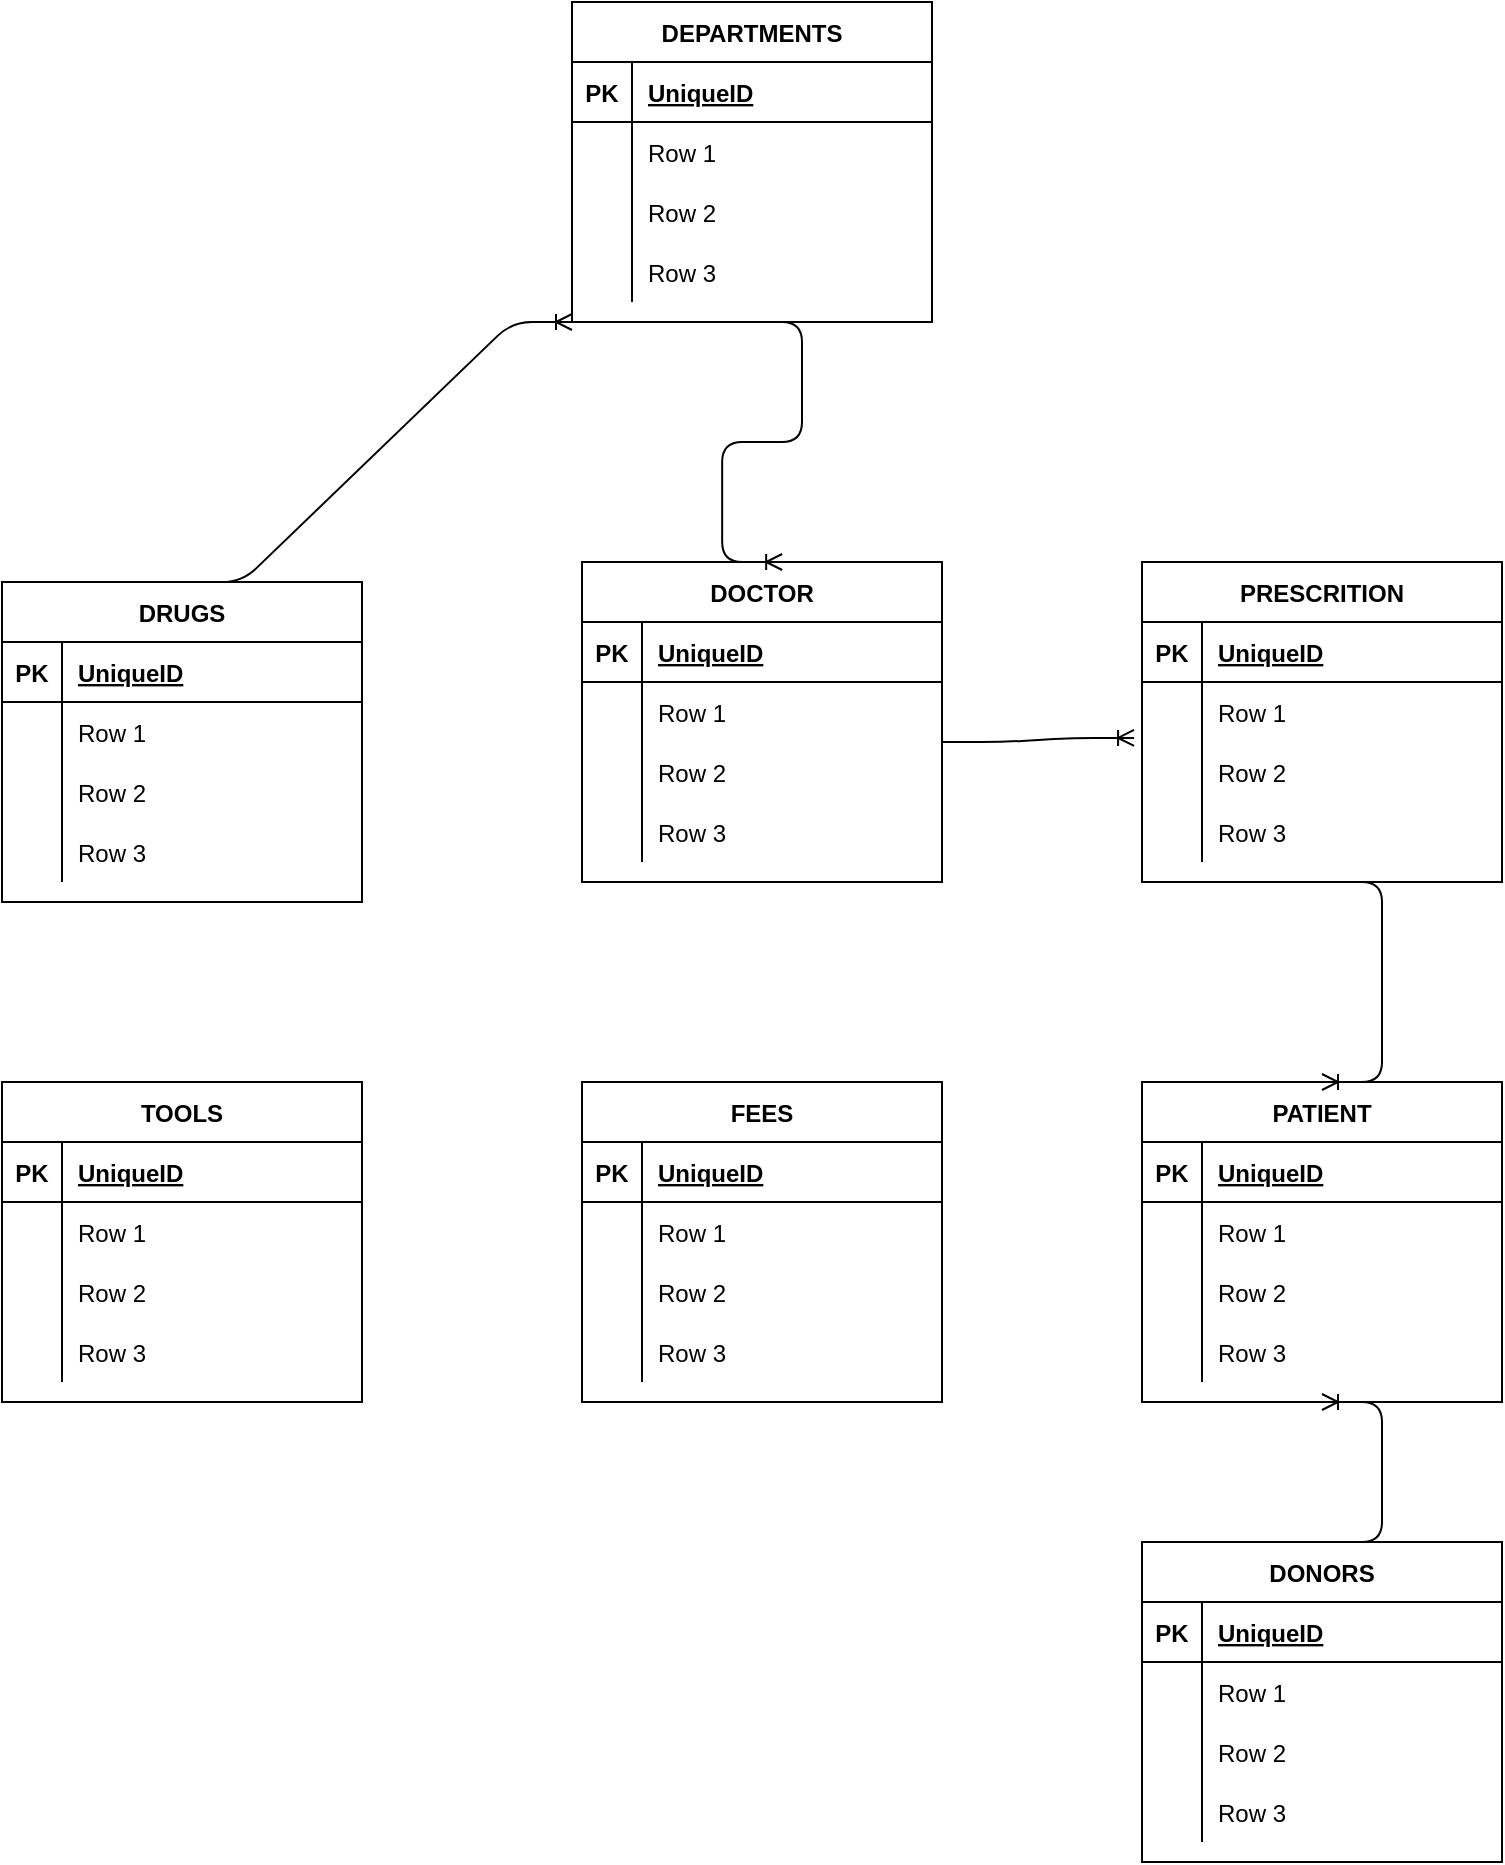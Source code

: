 <mxfile version="14.2.9" type="device"><diagram id="dvraBACmsRMkLH-C02M5" name="Page-1"><mxGraphModel dx="2031" dy="1134" grid="1" gridSize="10" guides="1" tooltips="1" connect="1" arrows="1" fold="1" page="1" pageScale="1" pageWidth="850" pageHeight="1100" math="0" shadow="0"><root><mxCell id="0"/><mxCell id="1" parent="0"/><mxCell id="zn_hY5AfQBHQoUwy9ldw-1" value="DOCTOR" style="shape=table;startSize=30;container=1;collapsible=1;childLayout=tableLayout;fixedRows=1;rowLines=0;fontStyle=1;align=center;resizeLast=1;" vertex="1" parent="1"><mxGeometry x="340" y="330" width="180" height="160" as="geometry"/></mxCell><mxCell id="zn_hY5AfQBHQoUwy9ldw-2" value="" style="shape=partialRectangle;collapsible=0;dropTarget=0;pointerEvents=0;fillColor=none;top=0;left=0;bottom=1;right=0;points=[[0,0.5],[1,0.5]];portConstraint=eastwest;" vertex="1" parent="zn_hY5AfQBHQoUwy9ldw-1"><mxGeometry y="30" width="180" height="30" as="geometry"/></mxCell><mxCell id="zn_hY5AfQBHQoUwy9ldw-3" value="PK" style="shape=partialRectangle;connectable=0;fillColor=none;top=0;left=0;bottom=0;right=0;fontStyle=1;overflow=hidden;" vertex="1" parent="zn_hY5AfQBHQoUwy9ldw-2"><mxGeometry width="30" height="30" as="geometry"/></mxCell><mxCell id="zn_hY5AfQBHQoUwy9ldw-4" value="UniqueID" style="shape=partialRectangle;connectable=0;fillColor=none;top=0;left=0;bottom=0;right=0;align=left;spacingLeft=6;fontStyle=5;overflow=hidden;" vertex="1" parent="zn_hY5AfQBHQoUwy9ldw-2"><mxGeometry x="30" width="150" height="30" as="geometry"/></mxCell><mxCell id="zn_hY5AfQBHQoUwy9ldw-5" value="" style="shape=partialRectangle;collapsible=0;dropTarget=0;pointerEvents=0;fillColor=none;top=0;left=0;bottom=0;right=0;points=[[0,0.5],[1,0.5]];portConstraint=eastwest;" vertex="1" parent="zn_hY5AfQBHQoUwy9ldw-1"><mxGeometry y="60" width="180" height="30" as="geometry"/></mxCell><mxCell id="zn_hY5AfQBHQoUwy9ldw-6" value="" style="shape=partialRectangle;connectable=0;fillColor=none;top=0;left=0;bottom=0;right=0;editable=1;overflow=hidden;" vertex="1" parent="zn_hY5AfQBHQoUwy9ldw-5"><mxGeometry width="30" height="30" as="geometry"/></mxCell><mxCell id="zn_hY5AfQBHQoUwy9ldw-7" value="Row 1" style="shape=partialRectangle;connectable=0;fillColor=none;top=0;left=0;bottom=0;right=0;align=left;spacingLeft=6;overflow=hidden;" vertex="1" parent="zn_hY5AfQBHQoUwy9ldw-5"><mxGeometry x="30" width="150" height="30" as="geometry"/></mxCell><mxCell id="zn_hY5AfQBHQoUwy9ldw-8" value="" style="shape=partialRectangle;collapsible=0;dropTarget=0;pointerEvents=0;fillColor=none;top=0;left=0;bottom=0;right=0;points=[[0,0.5],[1,0.5]];portConstraint=eastwest;" vertex="1" parent="zn_hY5AfQBHQoUwy9ldw-1"><mxGeometry y="90" width="180" height="30" as="geometry"/></mxCell><mxCell id="zn_hY5AfQBHQoUwy9ldw-9" value="" style="shape=partialRectangle;connectable=0;fillColor=none;top=0;left=0;bottom=0;right=0;editable=1;overflow=hidden;" vertex="1" parent="zn_hY5AfQBHQoUwy9ldw-8"><mxGeometry width="30" height="30" as="geometry"/></mxCell><mxCell id="zn_hY5AfQBHQoUwy9ldw-10" value="Row 2" style="shape=partialRectangle;connectable=0;fillColor=none;top=0;left=0;bottom=0;right=0;align=left;spacingLeft=6;overflow=hidden;" vertex="1" parent="zn_hY5AfQBHQoUwy9ldw-8"><mxGeometry x="30" width="150" height="30" as="geometry"/></mxCell><mxCell id="zn_hY5AfQBHQoUwy9ldw-11" value="" style="shape=partialRectangle;collapsible=0;dropTarget=0;pointerEvents=0;fillColor=none;top=0;left=0;bottom=0;right=0;points=[[0,0.5],[1,0.5]];portConstraint=eastwest;" vertex="1" parent="zn_hY5AfQBHQoUwy9ldw-1"><mxGeometry y="120" width="180" height="30" as="geometry"/></mxCell><mxCell id="zn_hY5AfQBHQoUwy9ldw-12" value="" style="shape=partialRectangle;connectable=0;fillColor=none;top=0;left=0;bottom=0;right=0;editable=1;overflow=hidden;" vertex="1" parent="zn_hY5AfQBHQoUwy9ldw-11"><mxGeometry width="30" height="30" as="geometry"/></mxCell><mxCell id="zn_hY5AfQBHQoUwy9ldw-13" value="Row 3" style="shape=partialRectangle;connectable=0;fillColor=none;top=0;left=0;bottom=0;right=0;align=left;spacingLeft=6;overflow=hidden;" vertex="1" parent="zn_hY5AfQBHQoUwy9ldw-11"><mxGeometry x="30" width="150" height="30" as="geometry"/></mxCell><mxCell id="zn_hY5AfQBHQoUwy9ldw-27" value="PRESCRITION" style="shape=table;startSize=30;container=1;collapsible=1;childLayout=tableLayout;fixedRows=1;rowLines=0;fontStyle=1;align=center;resizeLast=1;" vertex="1" parent="1"><mxGeometry x="620" y="330" width="180" height="160" as="geometry"/></mxCell><mxCell id="zn_hY5AfQBHQoUwy9ldw-28" value="" style="shape=partialRectangle;collapsible=0;dropTarget=0;pointerEvents=0;fillColor=none;top=0;left=0;bottom=1;right=0;points=[[0,0.5],[1,0.5]];portConstraint=eastwest;" vertex="1" parent="zn_hY5AfQBHQoUwy9ldw-27"><mxGeometry y="30" width="180" height="30" as="geometry"/></mxCell><mxCell id="zn_hY5AfQBHQoUwy9ldw-29" value="PK" style="shape=partialRectangle;connectable=0;fillColor=none;top=0;left=0;bottom=0;right=0;fontStyle=1;overflow=hidden;" vertex="1" parent="zn_hY5AfQBHQoUwy9ldw-28"><mxGeometry width="30" height="30" as="geometry"/></mxCell><mxCell id="zn_hY5AfQBHQoUwy9ldw-30" value="UniqueID" style="shape=partialRectangle;connectable=0;fillColor=none;top=0;left=0;bottom=0;right=0;align=left;spacingLeft=6;fontStyle=5;overflow=hidden;" vertex="1" parent="zn_hY5AfQBHQoUwy9ldw-28"><mxGeometry x="30" width="150" height="30" as="geometry"/></mxCell><mxCell id="zn_hY5AfQBHQoUwy9ldw-31" value="" style="shape=partialRectangle;collapsible=0;dropTarget=0;pointerEvents=0;fillColor=none;top=0;left=0;bottom=0;right=0;points=[[0,0.5],[1,0.5]];portConstraint=eastwest;" vertex="1" parent="zn_hY5AfQBHQoUwy9ldw-27"><mxGeometry y="60" width="180" height="30" as="geometry"/></mxCell><mxCell id="zn_hY5AfQBHQoUwy9ldw-32" value="" style="shape=partialRectangle;connectable=0;fillColor=none;top=0;left=0;bottom=0;right=0;editable=1;overflow=hidden;" vertex="1" parent="zn_hY5AfQBHQoUwy9ldw-31"><mxGeometry width="30" height="30" as="geometry"/></mxCell><mxCell id="zn_hY5AfQBHQoUwy9ldw-33" value="Row 1" style="shape=partialRectangle;connectable=0;fillColor=none;top=0;left=0;bottom=0;right=0;align=left;spacingLeft=6;overflow=hidden;" vertex="1" parent="zn_hY5AfQBHQoUwy9ldw-31"><mxGeometry x="30" width="150" height="30" as="geometry"/></mxCell><mxCell id="zn_hY5AfQBHQoUwy9ldw-34" value="" style="shape=partialRectangle;collapsible=0;dropTarget=0;pointerEvents=0;fillColor=none;top=0;left=0;bottom=0;right=0;points=[[0,0.5],[1,0.5]];portConstraint=eastwest;" vertex="1" parent="zn_hY5AfQBHQoUwy9ldw-27"><mxGeometry y="90" width="180" height="30" as="geometry"/></mxCell><mxCell id="zn_hY5AfQBHQoUwy9ldw-35" value="" style="shape=partialRectangle;connectable=0;fillColor=none;top=0;left=0;bottom=0;right=0;editable=1;overflow=hidden;" vertex="1" parent="zn_hY5AfQBHQoUwy9ldw-34"><mxGeometry width="30" height="30" as="geometry"/></mxCell><mxCell id="zn_hY5AfQBHQoUwy9ldw-36" value="Row 2" style="shape=partialRectangle;connectable=0;fillColor=none;top=0;left=0;bottom=0;right=0;align=left;spacingLeft=6;overflow=hidden;" vertex="1" parent="zn_hY5AfQBHQoUwy9ldw-34"><mxGeometry x="30" width="150" height="30" as="geometry"/></mxCell><mxCell id="zn_hY5AfQBHQoUwy9ldw-37" value="" style="shape=partialRectangle;collapsible=0;dropTarget=0;pointerEvents=0;fillColor=none;top=0;left=0;bottom=0;right=0;points=[[0,0.5],[1,0.5]];portConstraint=eastwest;" vertex="1" parent="zn_hY5AfQBHQoUwy9ldw-27"><mxGeometry y="120" width="180" height="30" as="geometry"/></mxCell><mxCell id="zn_hY5AfQBHQoUwy9ldw-38" value="" style="shape=partialRectangle;connectable=0;fillColor=none;top=0;left=0;bottom=0;right=0;editable=1;overflow=hidden;" vertex="1" parent="zn_hY5AfQBHQoUwy9ldw-37"><mxGeometry width="30" height="30" as="geometry"/></mxCell><mxCell id="zn_hY5AfQBHQoUwy9ldw-39" value="Row 3" style="shape=partialRectangle;connectable=0;fillColor=none;top=0;left=0;bottom=0;right=0;align=left;spacingLeft=6;overflow=hidden;" vertex="1" parent="zn_hY5AfQBHQoUwy9ldw-37"><mxGeometry x="30" width="150" height="30" as="geometry"/></mxCell><mxCell id="zn_hY5AfQBHQoUwy9ldw-40" value="PATIENT" style="shape=table;startSize=30;container=1;collapsible=1;childLayout=tableLayout;fixedRows=1;rowLines=0;fontStyle=1;align=center;resizeLast=1;" vertex="1" parent="1"><mxGeometry x="620" y="590" width="180" height="160" as="geometry"/></mxCell><mxCell id="zn_hY5AfQBHQoUwy9ldw-41" value="" style="shape=partialRectangle;collapsible=0;dropTarget=0;pointerEvents=0;fillColor=none;top=0;left=0;bottom=1;right=0;points=[[0,0.5],[1,0.5]];portConstraint=eastwest;" vertex="1" parent="zn_hY5AfQBHQoUwy9ldw-40"><mxGeometry y="30" width="180" height="30" as="geometry"/></mxCell><mxCell id="zn_hY5AfQBHQoUwy9ldw-42" value="PK" style="shape=partialRectangle;connectable=0;fillColor=none;top=0;left=0;bottom=0;right=0;fontStyle=1;overflow=hidden;" vertex="1" parent="zn_hY5AfQBHQoUwy9ldw-41"><mxGeometry width="30" height="30" as="geometry"/></mxCell><mxCell id="zn_hY5AfQBHQoUwy9ldw-43" value="UniqueID" style="shape=partialRectangle;connectable=0;fillColor=none;top=0;left=0;bottom=0;right=0;align=left;spacingLeft=6;fontStyle=5;overflow=hidden;" vertex="1" parent="zn_hY5AfQBHQoUwy9ldw-41"><mxGeometry x="30" width="150" height="30" as="geometry"/></mxCell><mxCell id="zn_hY5AfQBHQoUwy9ldw-44" value="" style="shape=partialRectangle;collapsible=0;dropTarget=0;pointerEvents=0;fillColor=none;top=0;left=0;bottom=0;right=0;points=[[0,0.5],[1,0.5]];portConstraint=eastwest;" vertex="1" parent="zn_hY5AfQBHQoUwy9ldw-40"><mxGeometry y="60" width="180" height="30" as="geometry"/></mxCell><mxCell id="zn_hY5AfQBHQoUwy9ldw-45" value="" style="shape=partialRectangle;connectable=0;fillColor=none;top=0;left=0;bottom=0;right=0;editable=1;overflow=hidden;" vertex="1" parent="zn_hY5AfQBHQoUwy9ldw-44"><mxGeometry width="30" height="30" as="geometry"/></mxCell><mxCell id="zn_hY5AfQBHQoUwy9ldw-46" value="Row 1" style="shape=partialRectangle;connectable=0;fillColor=none;top=0;left=0;bottom=0;right=0;align=left;spacingLeft=6;overflow=hidden;" vertex="1" parent="zn_hY5AfQBHQoUwy9ldw-44"><mxGeometry x="30" width="150" height="30" as="geometry"/></mxCell><mxCell id="zn_hY5AfQBHQoUwy9ldw-47" value="" style="shape=partialRectangle;collapsible=0;dropTarget=0;pointerEvents=0;fillColor=none;top=0;left=0;bottom=0;right=0;points=[[0,0.5],[1,0.5]];portConstraint=eastwest;" vertex="1" parent="zn_hY5AfQBHQoUwy9ldw-40"><mxGeometry y="90" width="180" height="30" as="geometry"/></mxCell><mxCell id="zn_hY5AfQBHQoUwy9ldw-48" value="" style="shape=partialRectangle;connectable=0;fillColor=none;top=0;left=0;bottom=0;right=0;editable=1;overflow=hidden;" vertex="1" parent="zn_hY5AfQBHQoUwy9ldw-47"><mxGeometry width="30" height="30" as="geometry"/></mxCell><mxCell id="zn_hY5AfQBHQoUwy9ldw-49" value="Row 2" style="shape=partialRectangle;connectable=0;fillColor=none;top=0;left=0;bottom=0;right=0;align=left;spacingLeft=6;overflow=hidden;" vertex="1" parent="zn_hY5AfQBHQoUwy9ldw-47"><mxGeometry x="30" width="150" height="30" as="geometry"/></mxCell><mxCell id="zn_hY5AfQBHQoUwy9ldw-50" value="" style="shape=partialRectangle;collapsible=0;dropTarget=0;pointerEvents=0;fillColor=none;top=0;left=0;bottom=0;right=0;points=[[0,0.5],[1,0.5]];portConstraint=eastwest;" vertex="1" parent="zn_hY5AfQBHQoUwy9ldw-40"><mxGeometry y="120" width="180" height="30" as="geometry"/></mxCell><mxCell id="zn_hY5AfQBHQoUwy9ldw-51" value="" style="shape=partialRectangle;connectable=0;fillColor=none;top=0;left=0;bottom=0;right=0;editable=1;overflow=hidden;" vertex="1" parent="zn_hY5AfQBHQoUwy9ldw-50"><mxGeometry width="30" height="30" as="geometry"/></mxCell><mxCell id="zn_hY5AfQBHQoUwy9ldw-52" value="Row 3" style="shape=partialRectangle;connectable=0;fillColor=none;top=0;left=0;bottom=0;right=0;align=left;spacingLeft=6;overflow=hidden;" vertex="1" parent="zn_hY5AfQBHQoUwy9ldw-50"><mxGeometry x="30" width="150" height="30" as="geometry"/></mxCell><mxCell id="zn_hY5AfQBHQoUwy9ldw-53" value="DONORS" style="shape=table;startSize=30;container=1;collapsible=1;childLayout=tableLayout;fixedRows=1;rowLines=0;fontStyle=1;align=center;resizeLast=1;" vertex="1" parent="1"><mxGeometry x="620" y="820" width="180" height="160" as="geometry"/></mxCell><mxCell id="zn_hY5AfQBHQoUwy9ldw-54" value="" style="shape=partialRectangle;collapsible=0;dropTarget=0;pointerEvents=0;fillColor=none;top=0;left=0;bottom=1;right=0;points=[[0,0.5],[1,0.5]];portConstraint=eastwest;" vertex="1" parent="zn_hY5AfQBHQoUwy9ldw-53"><mxGeometry y="30" width="180" height="30" as="geometry"/></mxCell><mxCell id="zn_hY5AfQBHQoUwy9ldw-55" value="PK" style="shape=partialRectangle;connectable=0;fillColor=none;top=0;left=0;bottom=0;right=0;fontStyle=1;overflow=hidden;" vertex="1" parent="zn_hY5AfQBHQoUwy9ldw-54"><mxGeometry width="30" height="30" as="geometry"/></mxCell><mxCell id="zn_hY5AfQBHQoUwy9ldw-56" value="UniqueID" style="shape=partialRectangle;connectable=0;fillColor=none;top=0;left=0;bottom=0;right=0;align=left;spacingLeft=6;fontStyle=5;overflow=hidden;" vertex="1" parent="zn_hY5AfQBHQoUwy9ldw-54"><mxGeometry x="30" width="150" height="30" as="geometry"/></mxCell><mxCell id="zn_hY5AfQBHQoUwy9ldw-57" value="" style="shape=partialRectangle;collapsible=0;dropTarget=0;pointerEvents=0;fillColor=none;top=0;left=0;bottom=0;right=0;points=[[0,0.5],[1,0.5]];portConstraint=eastwest;" vertex="1" parent="zn_hY5AfQBHQoUwy9ldw-53"><mxGeometry y="60" width="180" height="30" as="geometry"/></mxCell><mxCell id="zn_hY5AfQBHQoUwy9ldw-58" value="" style="shape=partialRectangle;connectable=0;fillColor=none;top=0;left=0;bottom=0;right=0;editable=1;overflow=hidden;" vertex="1" parent="zn_hY5AfQBHQoUwy9ldw-57"><mxGeometry width="30" height="30" as="geometry"/></mxCell><mxCell id="zn_hY5AfQBHQoUwy9ldw-59" value="Row 1" style="shape=partialRectangle;connectable=0;fillColor=none;top=0;left=0;bottom=0;right=0;align=left;spacingLeft=6;overflow=hidden;" vertex="1" parent="zn_hY5AfQBHQoUwy9ldw-57"><mxGeometry x="30" width="150" height="30" as="geometry"/></mxCell><mxCell id="zn_hY5AfQBHQoUwy9ldw-60" value="" style="shape=partialRectangle;collapsible=0;dropTarget=0;pointerEvents=0;fillColor=none;top=0;left=0;bottom=0;right=0;points=[[0,0.5],[1,0.5]];portConstraint=eastwest;" vertex="1" parent="zn_hY5AfQBHQoUwy9ldw-53"><mxGeometry y="90" width="180" height="30" as="geometry"/></mxCell><mxCell id="zn_hY5AfQBHQoUwy9ldw-61" value="" style="shape=partialRectangle;connectable=0;fillColor=none;top=0;left=0;bottom=0;right=0;editable=1;overflow=hidden;" vertex="1" parent="zn_hY5AfQBHQoUwy9ldw-60"><mxGeometry width="30" height="30" as="geometry"/></mxCell><mxCell id="zn_hY5AfQBHQoUwy9ldw-62" value="Row 2" style="shape=partialRectangle;connectable=0;fillColor=none;top=0;left=0;bottom=0;right=0;align=left;spacingLeft=6;overflow=hidden;" vertex="1" parent="zn_hY5AfQBHQoUwy9ldw-60"><mxGeometry x="30" width="150" height="30" as="geometry"/></mxCell><mxCell id="zn_hY5AfQBHQoUwy9ldw-63" value="" style="shape=partialRectangle;collapsible=0;dropTarget=0;pointerEvents=0;fillColor=none;top=0;left=0;bottom=0;right=0;points=[[0,0.5],[1,0.5]];portConstraint=eastwest;" vertex="1" parent="zn_hY5AfQBHQoUwy9ldw-53"><mxGeometry y="120" width="180" height="30" as="geometry"/></mxCell><mxCell id="zn_hY5AfQBHQoUwy9ldw-64" value="" style="shape=partialRectangle;connectable=0;fillColor=none;top=0;left=0;bottom=0;right=0;editable=1;overflow=hidden;" vertex="1" parent="zn_hY5AfQBHQoUwy9ldw-63"><mxGeometry width="30" height="30" as="geometry"/></mxCell><mxCell id="zn_hY5AfQBHQoUwy9ldw-65" value="Row 3" style="shape=partialRectangle;connectable=0;fillColor=none;top=0;left=0;bottom=0;right=0;align=left;spacingLeft=6;overflow=hidden;" vertex="1" parent="zn_hY5AfQBHQoUwy9ldw-63"><mxGeometry x="30" width="150" height="30" as="geometry"/></mxCell><mxCell id="zn_hY5AfQBHQoUwy9ldw-66" value="FEES" style="shape=table;startSize=30;container=1;collapsible=1;childLayout=tableLayout;fixedRows=1;rowLines=0;fontStyle=1;align=center;resizeLast=1;" vertex="1" parent="1"><mxGeometry x="340" y="590" width="180" height="160" as="geometry"/></mxCell><mxCell id="zn_hY5AfQBHQoUwy9ldw-67" value="" style="shape=partialRectangle;collapsible=0;dropTarget=0;pointerEvents=0;fillColor=none;top=0;left=0;bottom=1;right=0;points=[[0,0.5],[1,0.5]];portConstraint=eastwest;" vertex="1" parent="zn_hY5AfQBHQoUwy9ldw-66"><mxGeometry y="30" width="180" height="30" as="geometry"/></mxCell><mxCell id="zn_hY5AfQBHQoUwy9ldw-68" value="PK" style="shape=partialRectangle;connectable=0;fillColor=none;top=0;left=0;bottom=0;right=0;fontStyle=1;overflow=hidden;" vertex="1" parent="zn_hY5AfQBHQoUwy9ldw-67"><mxGeometry width="30" height="30" as="geometry"/></mxCell><mxCell id="zn_hY5AfQBHQoUwy9ldw-69" value="UniqueID" style="shape=partialRectangle;connectable=0;fillColor=none;top=0;left=0;bottom=0;right=0;align=left;spacingLeft=6;fontStyle=5;overflow=hidden;" vertex="1" parent="zn_hY5AfQBHQoUwy9ldw-67"><mxGeometry x="30" width="150" height="30" as="geometry"/></mxCell><mxCell id="zn_hY5AfQBHQoUwy9ldw-70" value="" style="shape=partialRectangle;collapsible=0;dropTarget=0;pointerEvents=0;fillColor=none;top=0;left=0;bottom=0;right=0;points=[[0,0.5],[1,0.5]];portConstraint=eastwest;" vertex="1" parent="zn_hY5AfQBHQoUwy9ldw-66"><mxGeometry y="60" width="180" height="30" as="geometry"/></mxCell><mxCell id="zn_hY5AfQBHQoUwy9ldw-71" value="" style="shape=partialRectangle;connectable=0;fillColor=none;top=0;left=0;bottom=0;right=0;editable=1;overflow=hidden;" vertex="1" parent="zn_hY5AfQBHQoUwy9ldw-70"><mxGeometry width="30" height="30" as="geometry"/></mxCell><mxCell id="zn_hY5AfQBHQoUwy9ldw-72" value="Row 1" style="shape=partialRectangle;connectable=0;fillColor=none;top=0;left=0;bottom=0;right=0;align=left;spacingLeft=6;overflow=hidden;" vertex="1" parent="zn_hY5AfQBHQoUwy9ldw-70"><mxGeometry x="30" width="150" height="30" as="geometry"/></mxCell><mxCell id="zn_hY5AfQBHQoUwy9ldw-73" value="" style="shape=partialRectangle;collapsible=0;dropTarget=0;pointerEvents=0;fillColor=none;top=0;left=0;bottom=0;right=0;points=[[0,0.5],[1,0.5]];portConstraint=eastwest;" vertex="1" parent="zn_hY5AfQBHQoUwy9ldw-66"><mxGeometry y="90" width="180" height="30" as="geometry"/></mxCell><mxCell id="zn_hY5AfQBHQoUwy9ldw-74" value="" style="shape=partialRectangle;connectable=0;fillColor=none;top=0;left=0;bottom=0;right=0;editable=1;overflow=hidden;" vertex="1" parent="zn_hY5AfQBHQoUwy9ldw-73"><mxGeometry width="30" height="30" as="geometry"/></mxCell><mxCell id="zn_hY5AfQBHQoUwy9ldw-75" value="Row 2" style="shape=partialRectangle;connectable=0;fillColor=none;top=0;left=0;bottom=0;right=0;align=left;spacingLeft=6;overflow=hidden;" vertex="1" parent="zn_hY5AfQBHQoUwy9ldw-73"><mxGeometry x="30" width="150" height="30" as="geometry"/></mxCell><mxCell id="zn_hY5AfQBHQoUwy9ldw-76" value="" style="shape=partialRectangle;collapsible=0;dropTarget=0;pointerEvents=0;fillColor=none;top=0;left=0;bottom=0;right=0;points=[[0,0.5],[1,0.5]];portConstraint=eastwest;" vertex="1" parent="zn_hY5AfQBHQoUwy9ldw-66"><mxGeometry y="120" width="180" height="30" as="geometry"/></mxCell><mxCell id="zn_hY5AfQBHQoUwy9ldw-77" value="" style="shape=partialRectangle;connectable=0;fillColor=none;top=0;left=0;bottom=0;right=0;editable=1;overflow=hidden;" vertex="1" parent="zn_hY5AfQBHQoUwy9ldw-76"><mxGeometry width="30" height="30" as="geometry"/></mxCell><mxCell id="zn_hY5AfQBHQoUwy9ldw-78" value="Row 3" style="shape=partialRectangle;connectable=0;fillColor=none;top=0;left=0;bottom=0;right=0;align=left;spacingLeft=6;overflow=hidden;" vertex="1" parent="zn_hY5AfQBHQoUwy9ldw-76"><mxGeometry x="30" width="150" height="30" as="geometry"/></mxCell><mxCell id="zn_hY5AfQBHQoUwy9ldw-79" value="TOOLS" style="shape=table;startSize=30;container=1;collapsible=1;childLayout=tableLayout;fixedRows=1;rowLines=0;fontStyle=1;align=center;resizeLast=1;" vertex="1" parent="1"><mxGeometry x="50" y="590" width="180" height="160" as="geometry"/></mxCell><mxCell id="zn_hY5AfQBHQoUwy9ldw-80" value="" style="shape=partialRectangle;collapsible=0;dropTarget=0;pointerEvents=0;fillColor=none;top=0;left=0;bottom=1;right=0;points=[[0,0.5],[1,0.5]];portConstraint=eastwest;" vertex="1" parent="zn_hY5AfQBHQoUwy9ldw-79"><mxGeometry y="30" width="180" height="30" as="geometry"/></mxCell><mxCell id="zn_hY5AfQBHQoUwy9ldw-81" value="PK" style="shape=partialRectangle;connectable=0;fillColor=none;top=0;left=0;bottom=0;right=0;fontStyle=1;overflow=hidden;" vertex="1" parent="zn_hY5AfQBHQoUwy9ldw-80"><mxGeometry width="30" height="30" as="geometry"/></mxCell><mxCell id="zn_hY5AfQBHQoUwy9ldw-82" value="UniqueID" style="shape=partialRectangle;connectable=0;fillColor=none;top=0;left=0;bottom=0;right=0;align=left;spacingLeft=6;fontStyle=5;overflow=hidden;" vertex="1" parent="zn_hY5AfQBHQoUwy9ldw-80"><mxGeometry x="30" width="150" height="30" as="geometry"/></mxCell><mxCell id="zn_hY5AfQBHQoUwy9ldw-83" value="" style="shape=partialRectangle;collapsible=0;dropTarget=0;pointerEvents=0;fillColor=none;top=0;left=0;bottom=0;right=0;points=[[0,0.5],[1,0.5]];portConstraint=eastwest;" vertex="1" parent="zn_hY5AfQBHQoUwy9ldw-79"><mxGeometry y="60" width="180" height="30" as="geometry"/></mxCell><mxCell id="zn_hY5AfQBHQoUwy9ldw-84" value="" style="shape=partialRectangle;connectable=0;fillColor=none;top=0;left=0;bottom=0;right=0;editable=1;overflow=hidden;" vertex="1" parent="zn_hY5AfQBHQoUwy9ldw-83"><mxGeometry width="30" height="30" as="geometry"/></mxCell><mxCell id="zn_hY5AfQBHQoUwy9ldw-85" value="Row 1" style="shape=partialRectangle;connectable=0;fillColor=none;top=0;left=0;bottom=0;right=0;align=left;spacingLeft=6;overflow=hidden;" vertex="1" parent="zn_hY5AfQBHQoUwy9ldw-83"><mxGeometry x="30" width="150" height="30" as="geometry"/></mxCell><mxCell id="zn_hY5AfQBHQoUwy9ldw-86" value="" style="shape=partialRectangle;collapsible=0;dropTarget=0;pointerEvents=0;fillColor=none;top=0;left=0;bottom=0;right=0;points=[[0,0.5],[1,0.5]];portConstraint=eastwest;" vertex="1" parent="zn_hY5AfQBHQoUwy9ldw-79"><mxGeometry y="90" width="180" height="30" as="geometry"/></mxCell><mxCell id="zn_hY5AfQBHQoUwy9ldw-87" value="" style="shape=partialRectangle;connectable=0;fillColor=none;top=0;left=0;bottom=0;right=0;editable=1;overflow=hidden;" vertex="1" parent="zn_hY5AfQBHQoUwy9ldw-86"><mxGeometry width="30" height="30" as="geometry"/></mxCell><mxCell id="zn_hY5AfQBHQoUwy9ldw-88" value="Row 2" style="shape=partialRectangle;connectable=0;fillColor=none;top=0;left=0;bottom=0;right=0;align=left;spacingLeft=6;overflow=hidden;" vertex="1" parent="zn_hY5AfQBHQoUwy9ldw-86"><mxGeometry x="30" width="150" height="30" as="geometry"/></mxCell><mxCell id="zn_hY5AfQBHQoUwy9ldw-89" value="" style="shape=partialRectangle;collapsible=0;dropTarget=0;pointerEvents=0;fillColor=none;top=0;left=0;bottom=0;right=0;points=[[0,0.5],[1,0.5]];portConstraint=eastwest;" vertex="1" parent="zn_hY5AfQBHQoUwy9ldw-79"><mxGeometry y="120" width="180" height="30" as="geometry"/></mxCell><mxCell id="zn_hY5AfQBHQoUwy9ldw-90" value="" style="shape=partialRectangle;connectable=0;fillColor=none;top=0;left=0;bottom=0;right=0;editable=1;overflow=hidden;" vertex="1" parent="zn_hY5AfQBHQoUwy9ldw-89"><mxGeometry width="30" height="30" as="geometry"/></mxCell><mxCell id="zn_hY5AfQBHQoUwy9ldw-91" value="Row 3" style="shape=partialRectangle;connectable=0;fillColor=none;top=0;left=0;bottom=0;right=0;align=left;spacingLeft=6;overflow=hidden;" vertex="1" parent="zn_hY5AfQBHQoUwy9ldw-89"><mxGeometry x="30" width="150" height="30" as="geometry"/></mxCell><mxCell id="zn_hY5AfQBHQoUwy9ldw-92" value="DEPARTMENTS" style="shape=table;startSize=30;container=1;collapsible=1;childLayout=tableLayout;fixedRows=1;rowLines=0;fontStyle=1;align=center;resizeLast=1;" vertex="1" parent="1"><mxGeometry x="335" y="50" width="180" height="160" as="geometry"/></mxCell><mxCell id="zn_hY5AfQBHQoUwy9ldw-93" value="" style="shape=partialRectangle;collapsible=0;dropTarget=0;pointerEvents=0;fillColor=none;top=0;left=0;bottom=1;right=0;points=[[0,0.5],[1,0.5]];portConstraint=eastwest;" vertex="1" parent="zn_hY5AfQBHQoUwy9ldw-92"><mxGeometry y="30" width="180" height="30" as="geometry"/></mxCell><mxCell id="zn_hY5AfQBHQoUwy9ldw-94" value="PK" style="shape=partialRectangle;connectable=0;fillColor=none;top=0;left=0;bottom=0;right=0;fontStyle=1;overflow=hidden;" vertex="1" parent="zn_hY5AfQBHQoUwy9ldw-93"><mxGeometry width="30" height="30" as="geometry"/></mxCell><mxCell id="zn_hY5AfQBHQoUwy9ldw-95" value="UniqueID" style="shape=partialRectangle;connectable=0;fillColor=none;top=0;left=0;bottom=0;right=0;align=left;spacingLeft=6;fontStyle=5;overflow=hidden;" vertex="1" parent="zn_hY5AfQBHQoUwy9ldw-93"><mxGeometry x="30" width="150" height="30" as="geometry"/></mxCell><mxCell id="zn_hY5AfQBHQoUwy9ldw-96" value="" style="shape=partialRectangle;collapsible=0;dropTarget=0;pointerEvents=0;fillColor=none;top=0;left=0;bottom=0;right=0;points=[[0,0.5],[1,0.5]];portConstraint=eastwest;" vertex="1" parent="zn_hY5AfQBHQoUwy9ldw-92"><mxGeometry y="60" width="180" height="30" as="geometry"/></mxCell><mxCell id="zn_hY5AfQBHQoUwy9ldw-97" value="" style="shape=partialRectangle;connectable=0;fillColor=none;top=0;left=0;bottom=0;right=0;editable=1;overflow=hidden;" vertex="1" parent="zn_hY5AfQBHQoUwy9ldw-96"><mxGeometry width="30" height="30" as="geometry"/></mxCell><mxCell id="zn_hY5AfQBHQoUwy9ldw-98" value="Row 1" style="shape=partialRectangle;connectable=0;fillColor=none;top=0;left=0;bottom=0;right=0;align=left;spacingLeft=6;overflow=hidden;" vertex="1" parent="zn_hY5AfQBHQoUwy9ldw-96"><mxGeometry x="30" width="150" height="30" as="geometry"/></mxCell><mxCell id="zn_hY5AfQBHQoUwy9ldw-99" value="" style="shape=partialRectangle;collapsible=0;dropTarget=0;pointerEvents=0;fillColor=none;top=0;left=0;bottom=0;right=0;points=[[0,0.5],[1,0.5]];portConstraint=eastwest;" vertex="1" parent="zn_hY5AfQBHQoUwy9ldw-92"><mxGeometry y="90" width="180" height="30" as="geometry"/></mxCell><mxCell id="zn_hY5AfQBHQoUwy9ldw-100" value="" style="shape=partialRectangle;connectable=0;fillColor=none;top=0;left=0;bottom=0;right=0;editable=1;overflow=hidden;" vertex="1" parent="zn_hY5AfQBHQoUwy9ldw-99"><mxGeometry width="30" height="30" as="geometry"/></mxCell><mxCell id="zn_hY5AfQBHQoUwy9ldw-101" value="Row 2" style="shape=partialRectangle;connectable=0;fillColor=none;top=0;left=0;bottom=0;right=0;align=left;spacingLeft=6;overflow=hidden;" vertex="1" parent="zn_hY5AfQBHQoUwy9ldw-99"><mxGeometry x="30" width="150" height="30" as="geometry"/></mxCell><mxCell id="zn_hY5AfQBHQoUwy9ldw-102" value="" style="shape=partialRectangle;collapsible=0;dropTarget=0;pointerEvents=0;fillColor=none;top=0;left=0;bottom=0;right=0;points=[[0,0.5],[1,0.5]];portConstraint=eastwest;" vertex="1" parent="zn_hY5AfQBHQoUwy9ldw-92"><mxGeometry y="120" width="180" height="30" as="geometry"/></mxCell><mxCell id="zn_hY5AfQBHQoUwy9ldw-103" value="" style="shape=partialRectangle;connectable=0;fillColor=none;top=0;left=0;bottom=0;right=0;editable=1;overflow=hidden;" vertex="1" parent="zn_hY5AfQBHQoUwy9ldw-102"><mxGeometry width="30" height="30" as="geometry"/></mxCell><mxCell id="zn_hY5AfQBHQoUwy9ldw-104" value="Row 3" style="shape=partialRectangle;connectable=0;fillColor=none;top=0;left=0;bottom=0;right=0;align=left;spacingLeft=6;overflow=hidden;" vertex="1" parent="zn_hY5AfQBHQoUwy9ldw-102"><mxGeometry x="30" width="150" height="30" as="geometry"/></mxCell><mxCell id="zn_hY5AfQBHQoUwy9ldw-105" value="" style="edgeStyle=entityRelationEdgeStyle;fontSize=12;html=1;endArrow=ERoneToMany;entryX=0;entryY=1;entryDx=0;entryDy=0;exitX=0.5;exitY=0;exitDx=0;exitDy=0;" edge="1" parent="1" source="zn_hY5AfQBHQoUwy9ldw-123" target="zn_hY5AfQBHQoUwy9ldw-92"><mxGeometry width="100" height="100" relative="1" as="geometry"><mxPoint x="130" y="330" as="sourcePoint"/><mxPoint x="390" y="190" as="targetPoint"/></mxGeometry></mxCell><mxCell id="zn_hY5AfQBHQoUwy9ldw-106" value="" style="edgeStyle=entityRelationEdgeStyle;fontSize=12;html=1;endArrow=ERoneToMany;entryX=0.556;entryY=0;entryDx=0;entryDy=0;entryPerimeter=0;" edge="1" parent="1" target="zn_hY5AfQBHQoUwy9ldw-1"><mxGeometry width="100" height="100" relative="1" as="geometry"><mxPoint x="420" y="210" as="sourcePoint"/><mxPoint x="510" y="210" as="targetPoint"/></mxGeometry></mxCell><mxCell id="zn_hY5AfQBHQoUwy9ldw-107" value="" style="edgeStyle=entityRelationEdgeStyle;fontSize=12;html=1;endArrow=ERoneToMany;entryX=-0.022;entryY=0.933;entryDx=0;entryDy=0;entryPerimeter=0;" edge="1" parent="1" target="zn_hY5AfQBHQoUwy9ldw-31"><mxGeometry width="100" height="100" relative="1" as="geometry"><mxPoint x="520" y="420" as="sourcePoint"/><mxPoint x="620" y="320" as="targetPoint"/></mxGeometry></mxCell><mxCell id="zn_hY5AfQBHQoUwy9ldw-108" value="" style="edgeStyle=entityRelationEdgeStyle;fontSize=12;html=1;endArrow=ERoneToMany;entryX=0.5;entryY=0;entryDx=0;entryDy=0;exitX=0.5;exitY=1;exitDx=0;exitDy=0;" edge="1" parent="1" source="zn_hY5AfQBHQoUwy9ldw-27" target="zn_hY5AfQBHQoUwy9ldw-40"><mxGeometry width="100" height="100" relative="1" as="geometry"><mxPoint x="520" y="490" as="sourcePoint"/><mxPoint x="620" y="390" as="targetPoint"/></mxGeometry></mxCell><mxCell id="zn_hY5AfQBHQoUwy9ldw-109" value="" style="edgeStyle=entityRelationEdgeStyle;fontSize=12;html=1;endArrow=ERoneToMany;exitX=0.5;exitY=0;exitDx=0;exitDy=0;entryX=0.5;entryY=1;entryDx=0;entryDy=0;" edge="1" parent="1" source="zn_hY5AfQBHQoUwy9ldw-53" target="zn_hY5AfQBHQoUwy9ldw-40"><mxGeometry width="100" height="100" relative="1" as="geometry"><mxPoint x="680" y="890" as="sourcePoint"/><mxPoint x="780" y="790" as="targetPoint"/></mxGeometry></mxCell><mxCell id="zn_hY5AfQBHQoUwy9ldw-123" value="DRUGS" style="shape=table;startSize=30;container=1;collapsible=1;childLayout=tableLayout;fixedRows=1;rowLines=0;fontStyle=1;align=center;resizeLast=1;" vertex="1" parent="1"><mxGeometry x="50" y="340" width="180" height="160" as="geometry"/></mxCell><mxCell id="zn_hY5AfQBHQoUwy9ldw-124" value="" style="shape=partialRectangle;collapsible=0;dropTarget=0;pointerEvents=0;fillColor=none;top=0;left=0;bottom=1;right=0;points=[[0,0.5],[1,0.5]];portConstraint=eastwest;" vertex="1" parent="zn_hY5AfQBHQoUwy9ldw-123"><mxGeometry y="30" width="180" height="30" as="geometry"/></mxCell><mxCell id="zn_hY5AfQBHQoUwy9ldw-125" value="PK" style="shape=partialRectangle;connectable=0;fillColor=none;top=0;left=0;bottom=0;right=0;fontStyle=1;overflow=hidden;" vertex="1" parent="zn_hY5AfQBHQoUwy9ldw-124"><mxGeometry width="30" height="30" as="geometry"/></mxCell><mxCell id="zn_hY5AfQBHQoUwy9ldw-126" value="UniqueID" style="shape=partialRectangle;connectable=0;fillColor=none;top=0;left=0;bottom=0;right=0;align=left;spacingLeft=6;fontStyle=5;overflow=hidden;" vertex="1" parent="zn_hY5AfQBHQoUwy9ldw-124"><mxGeometry x="30" width="150" height="30" as="geometry"/></mxCell><mxCell id="zn_hY5AfQBHQoUwy9ldw-127" value="" style="shape=partialRectangle;collapsible=0;dropTarget=0;pointerEvents=0;fillColor=none;top=0;left=0;bottom=0;right=0;points=[[0,0.5],[1,0.5]];portConstraint=eastwest;" vertex="1" parent="zn_hY5AfQBHQoUwy9ldw-123"><mxGeometry y="60" width="180" height="30" as="geometry"/></mxCell><mxCell id="zn_hY5AfQBHQoUwy9ldw-128" value="" style="shape=partialRectangle;connectable=0;fillColor=none;top=0;left=0;bottom=0;right=0;editable=1;overflow=hidden;" vertex="1" parent="zn_hY5AfQBHQoUwy9ldw-127"><mxGeometry width="30" height="30" as="geometry"/></mxCell><mxCell id="zn_hY5AfQBHQoUwy9ldw-129" value="Row 1" style="shape=partialRectangle;connectable=0;fillColor=none;top=0;left=0;bottom=0;right=0;align=left;spacingLeft=6;overflow=hidden;" vertex="1" parent="zn_hY5AfQBHQoUwy9ldw-127"><mxGeometry x="30" width="150" height="30" as="geometry"/></mxCell><mxCell id="zn_hY5AfQBHQoUwy9ldw-130" value="" style="shape=partialRectangle;collapsible=0;dropTarget=0;pointerEvents=0;fillColor=none;top=0;left=0;bottom=0;right=0;points=[[0,0.5],[1,0.5]];portConstraint=eastwest;" vertex="1" parent="zn_hY5AfQBHQoUwy9ldw-123"><mxGeometry y="90" width="180" height="30" as="geometry"/></mxCell><mxCell id="zn_hY5AfQBHQoUwy9ldw-131" value="" style="shape=partialRectangle;connectable=0;fillColor=none;top=0;left=0;bottom=0;right=0;editable=1;overflow=hidden;" vertex="1" parent="zn_hY5AfQBHQoUwy9ldw-130"><mxGeometry width="30" height="30" as="geometry"/></mxCell><mxCell id="zn_hY5AfQBHQoUwy9ldw-132" value="Row 2" style="shape=partialRectangle;connectable=0;fillColor=none;top=0;left=0;bottom=0;right=0;align=left;spacingLeft=6;overflow=hidden;" vertex="1" parent="zn_hY5AfQBHQoUwy9ldw-130"><mxGeometry x="30" width="150" height="30" as="geometry"/></mxCell><mxCell id="zn_hY5AfQBHQoUwy9ldw-133" value="" style="shape=partialRectangle;collapsible=0;dropTarget=0;pointerEvents=0;fillColor=none;top=0;left=0;bottom=0;right=0;points=[[0,0.5],[1,0.5]];portConstraint=eastwest;" vertex="1" parent="zn_hY5AfQBHQoUwy9ldw-123"><mxGeometry y="120" width="180" height="30" as="geometry"/></mxCell><mxCell id="zn_hY5AfQBHQoUwy9ldw-134" value="" style="shape=partialRectangle;connectable=0;fillColor=none;top=0;left=0;bottom=0;right=0;editable=1;overflow=hidden;" vertex="1" parent="zn_hY5AfQBHQoUwy9ldw-133"><mxGeometry width="30" height="30" as="geometry"/></mxCell><mxCell id="zn_hY5AfQBHQoUwy9ldw-135" value="Row 3" style="shape=partialRectangle;connectable=0;fillColor=none;top=0;left=0;bottom=0;right=0;align=left;spacingLeft=6;overflow=hidden;" vertex="1" parent="zn_hY5AfQBHQoUwy9ldw-133"><mxGeometry x="30" width="150" height="30" as="geometry"/></mxCell></root></mxGraphModel></diagram></mxfile>